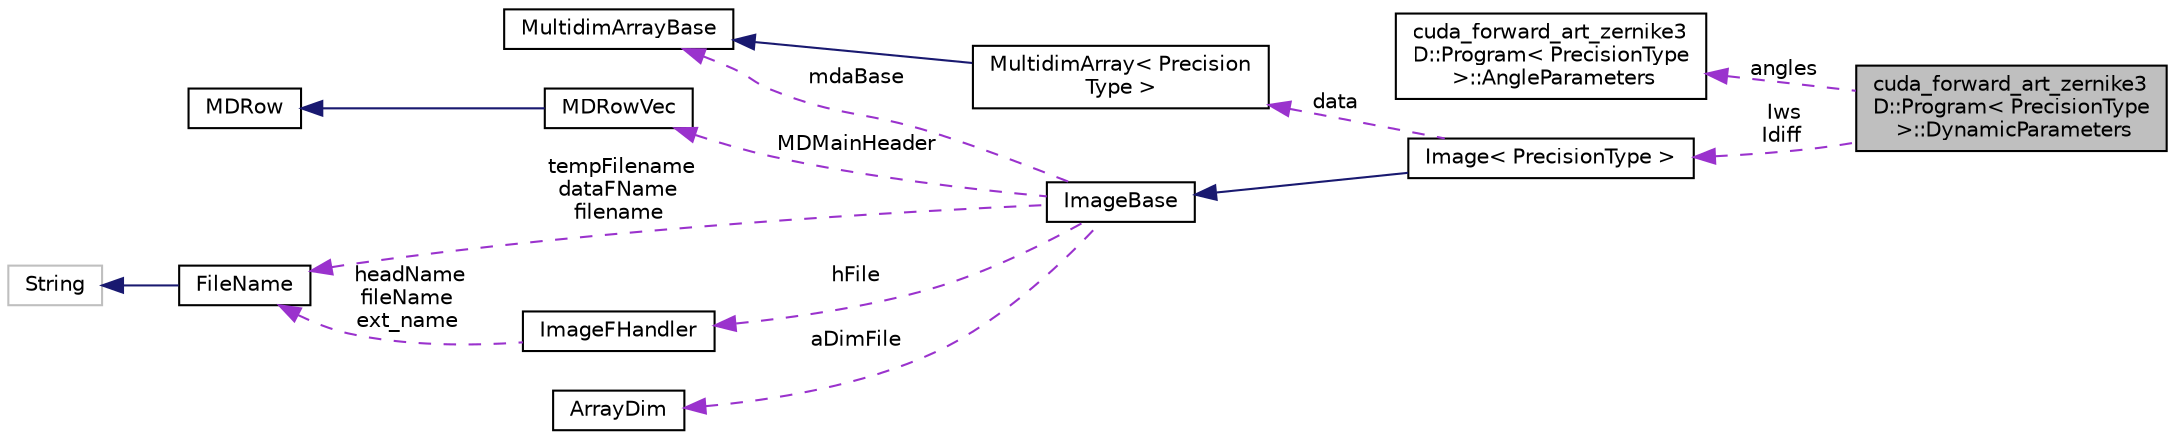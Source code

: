 digraph "cuda_forward_art_zernike3D::Program&lt; PrecisionType &gt;::DynamicParameters"
{
  edge [fontname="Helvetica",fontsize="10",labelfontname="Helvetica",labelfontsize="10"];
  node [fontname="Helvetica",fontsize="10",shape=record];
  rankdir="LR";
  Node1 [label="cuda_forward_art_zernike3\lD::Program\< PrecisionType\l \>::DynamicParameters",height=0.2,width=0.4,color="black", fillcolor="grey75", style="filled", fontcolor="black"];
  Node2 -> Node1 [dir="back",color="darkorchid3",fontsize="10",style="dashed",label=" angles" ,fontname="Helvetica"];
  Node2 [label="cuda_forward_art_zernike3\lD::Program\< PrecisionType\l \>::AngleParameters",height=0.2,width=0.4,color="black", fillcolor="white", style="filled",URL="$structcuda__forward__art__zernike3D_1_1Program_1_1AngleParameters.html"];
  Node3 -> Node1 [dir="back",color="darkorchid3",fontsize="10",style="dashed",label=" Iws\nIdiff" ,fontname="Helvetica"];
  Node3 [label="Image\< PrecisionType \>",height=0.2,width=0.4,color="black", fillcolor="white", style="filled",URL="$classImage.html"];
  Node4 -> Node3 [dir="back",color="midnightblue",fontsize="10",style="solid",fontname="Helvetica"];
  Node4 [label="ImageBase",height=0.2,width=0.4,color="black", fillcolor="white", style="filled",URL="$classImageBase.html",tooltip="Image base class. "];
  Node5 -> Node4 [dir="back",color="darkorchid3",fontsize="10",style="dashed",label=" mdaBase" ,fontname="Helvetica"];
  Node5 [label="MultidimArrayBase",height=0.2,width=0.4,color="black", fillcolor="white", style="filled",URL="$classMultidimArrayBase.html"];
  Node6 -> Node4 [dir="back",color="darkorchid3",fontsize="10",style="dashed",label=" MDMainHeader" ,fontname="Helvetica"];
  Node6 [label="MDRowVec",height=0.2,width=0.4,color="black", fillcolor="white", style="filled",URL="$classMDRowVec.html"];
  Node7 -> Node6 [dir="back",color="midnightblue",fontsize="10",style="solid",fontname="Helvetica"];
  Node7 [label="MDRow",height=0.2,width=0.4,color="black", fillcolor="white", style="filled",URL="$classMDRow.html"];
  Node8 -> Node4 [dir="back",color="darkorchid3",fontsize="10",style="dashed",label=" hFile" ,fontname="Helvetica"];
  Node8 [label="ImageFHandler",height=0.2,width=0.4,color="black", fillcolor="white", style="filled",URL="$structImageFHandler.html"];
  Node9 -> Node8 [dir="back",color="darkorchid3",fontsize="10",style="dashed",label=" headName\nfileName\next_name" ,fontname="Helvetica"];
  Node9 [label="FileName",height=0.2,width=0.4,color="black", fillcolor="white", style="filled",URL="$classFileName.html"];
  Node10 -> Node9 [dir="back",color="midnightblue",fontsize="10",style="solid",fontname="Helvetica"];
  Node10 [label="String",height=0.2,width=0.4,color="grey75", fillcolor="white", style="filled"];
  Node11 -> Node4 [dir="back",color="darkorchid3",fontsize="10",style="dashed",label=" aDimFile" ,fontname="Helvetica"];
  Node11 [label="ArrayDim",height=0.2,width=0.4,color="black", fillcolor="white", style="filled",URL="$structArrayDim.html"];
  Node9 -> Node4 [dir="back",color="darkorchid3",fontsize="10",style="dashed",label=" tempFilename\ndataFName\nfilename" ,fontname="Helvetica"];
  Node12 -> Node3 [dir="back",color="darkorchid3",fontsize="10",style="dashed",label=" data" ,fontname="Helvetica"];
  Node12 [label="MultidimArray\< Precision\lType \>",height=0.2,width=0.4,color="black", fillcolor="white", style="filled",URL="$classMultidimArray.html"];
  Node5 -> Node12 [dir="back",color="midnightblue",fontsize="10",style="solid",fontname="Helvetica"];
}
